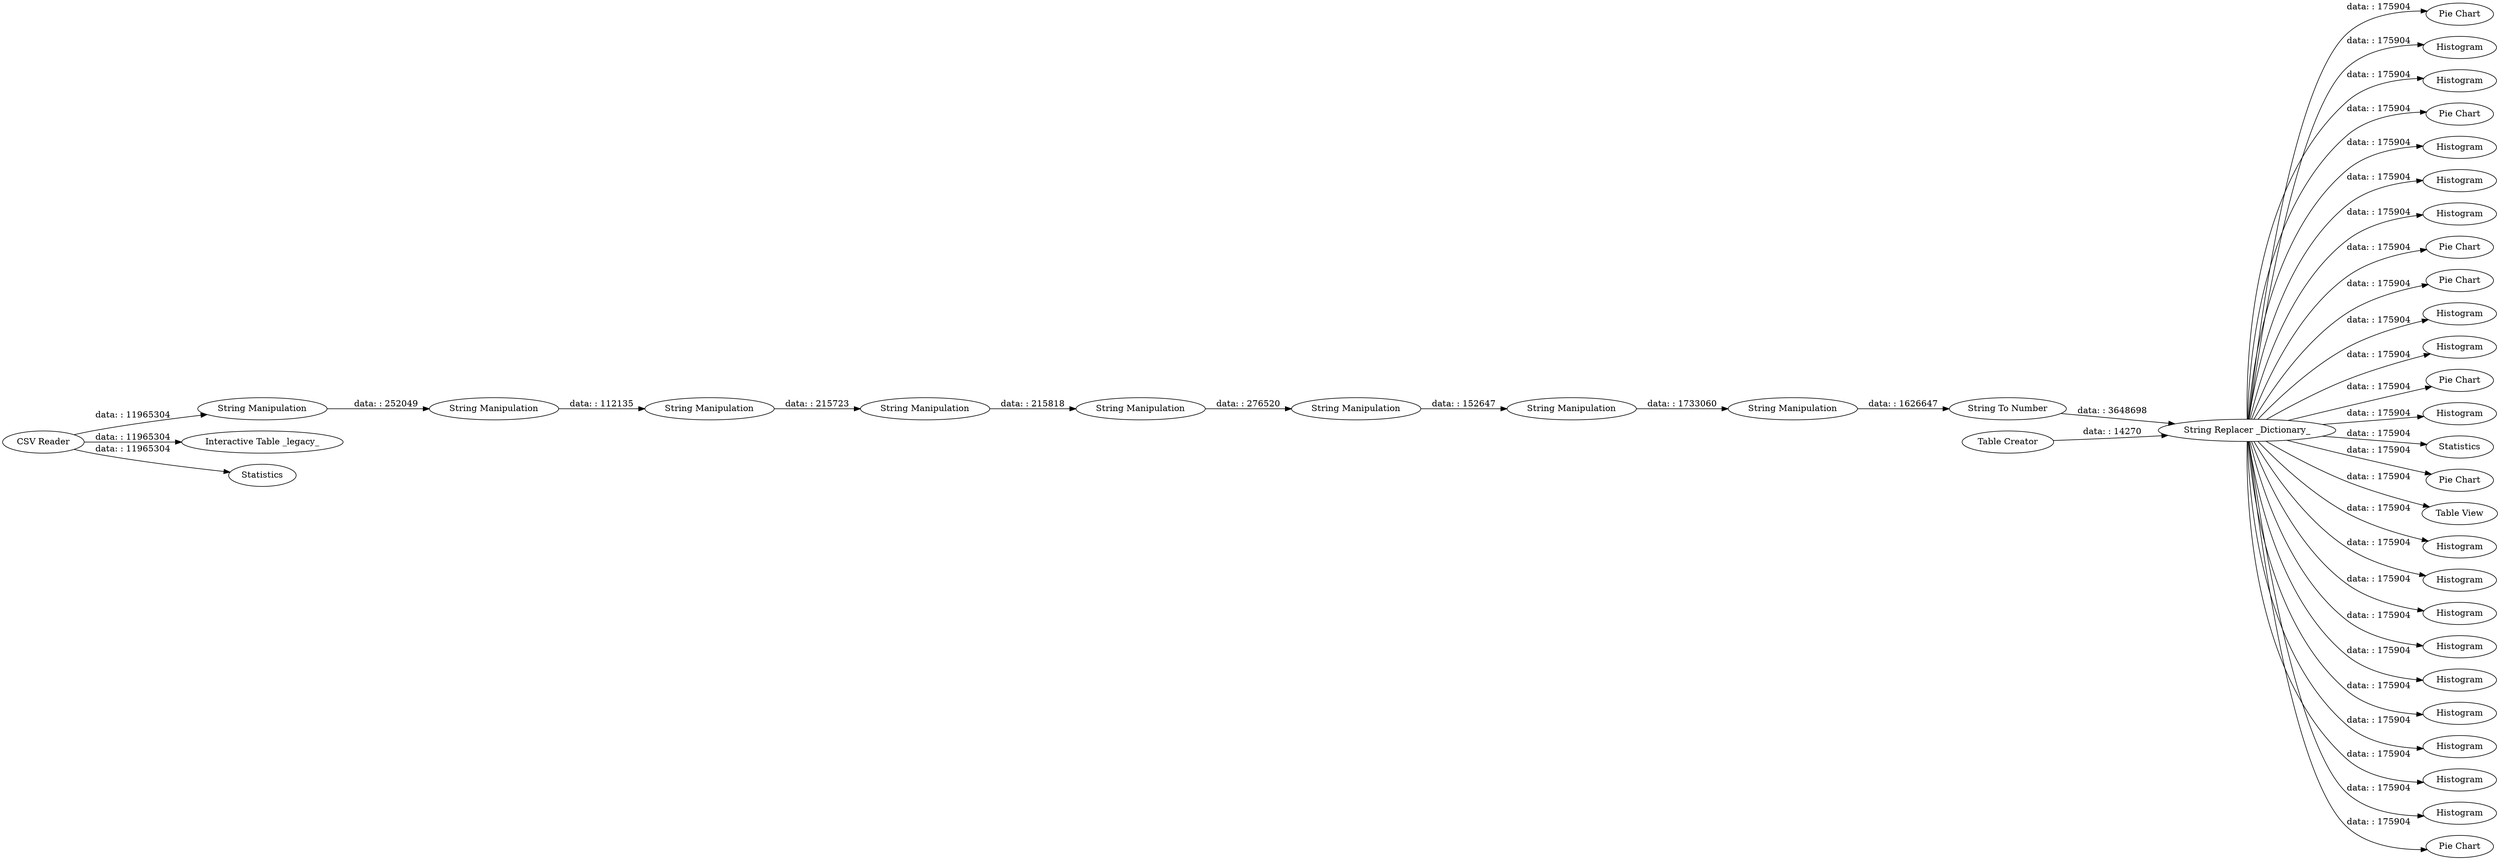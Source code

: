 digraph {
	"7613196670354379772_26" [label="Pie Chart"]
	"7613196670354379772_7" [label="String Manipulation"]
	"7613196670354379772_4" [label="String To Number"]
	"7613196670354379772_36" [label=Histogram]
	"7613196670354379772_30" [label="String Manipulation"]
	"7613196670354379772_17" [label=Histogram]
	"7613196670354379772_28" [label="Pie Chart"]
	"7613196670354379772_31" [label="String Manipulation"]
	"7613196670354379772_8" [label=Histogram]
	"7613196670354379772_25" [label=Histogram]
	"7613196670354379772_41" [label=Histogram]
	"7613196670354379772_39" [label="Pie Chart"]
	"7613196670354379772_5" [label="String Replacer _Dictionary_"]
	"7613196670354379772_2" [label="Interactive Table _legacy_"]
	"7613196670354379772_40" [label="Pie Chart"]
	"7613196670354379772_43" [label="String Manipulation"]
	"7613196670354379772_13" [label=Histogram]
	"7613196670354379772_6" [label="Table Creator"]
	"7613196670354379772_21" [label=Histogram]
	"7613196670354379772_23" [label="Pie Chart"]
	"7613196670354379772_16" [label=Histogram]
	"7613196670354379772_38" [label=Statistics]
	"7613196670354379772_19" [label="Pie Chart"]
	"7613196670354379772_37" [label="Table View"]
	"7613196670354379772_11" [label="String Manipulation"]
	"7613196670354379772_22" [label=Histogram]
	"7613196670354379772_27" [label=Histogram]
	"7613196670354379772_15" [label=Histogram]
	"7613196670354379772_42" [label=Histogram]
	"7613196670354379772_45" [label="String Manipulation"]
	"7613196670354379772_20" [label=Histogram]
	"7613196670354379772_10" [label="String Manipulation"]
	"7613196670354379772_1" [label="CSV Reader"]
	"7613196670354379772_24" [label=Histogram]
	"7613196670354379772_9" [label="String Manipulation"]
	"7613196670354379772_12" [label=Histogram]
	"7613196670354379772_18" [label=Histogram]
	"7613196670354379772_35" [label=Histogram]
	"7613196670354379772_3" [label=Statistics]
	"7613196670354379772_14" [label="Pie Chart"]
	"7613196670354379772_5" -> "7613196670354379772_14" [label="data: : 175904"]
	"7613196670354379772_5" -> "7613196670354379772_20" [label="data: : 175904"]
	"7613196670354379772_45" -> "7613196670354379772_4" [label="data: : 1626647"]
	"7613196670354379772_7" -> "7613196670354379772_9" [label="data: : 252049"]
	"7613196670354379772_5" -> "7613196670354379772_38" [label="data: : 175904"]
	"7613196670354379772_4" -> "7613196670354379772_5" [label="data: : 3648698"]
	"7613196670354379772_5" -> "7613196670354379772_28" [label="data: : 175904"]
	"7613196670354379772_5" -> "7613196670354379772_36" [label="data: : 175904"]
	"7613196670354379772_1" -> "7613196670354379772_2" [label="data: : 11965304"]
	"7613196670354379772_5" -> "7613196670354379772_35" [label="data: : 175904"]
	"7613196670354379772_5" -> "7613196670354379772_17" [label="data: : 175904"]
	"7613196670354379772_1" -> "7613196670354379772_7" [label="data: : 11965304"]
	"7613196670354379772_5" -> "7613196670354379772_39" [label="data: : 175904"]
	"7613196670354379772_10" -> "7613196670354379772_11" [label="data: : 215723"]
	"7613196670354379772_5" -> "7613196670354379772_19" [label="data: : 175904"]
	"7613196670354379772_5" -> "7613196670354379772_18" [label="data: : 175904"]
	"7613196670354379772_5" -> "7613196670354379772_23" [label="data: : 175904"]
	"7613196670354379772_5" -> "7613196670354379772_8" [label="data: : 175904"]
	"7613196670354379772_9" -> "7613196670354379772_10" [label="data: : 112135"]
	"7613196670354379772_31" -> "7613196670354379772_43" [label="data: : 152647"]
	"7613196670354379772_5" -> "7613196670354379772_24" [label="data: : 175904"]
	"7613196670354379772_30" -> "7613196670354379772_31" [label="data: : 276520"]
	"7613196670354379772_5" -> "7613196670354379772_25" [label="data: : 175904"]
	"7613196670354379772_5" -> "7613196670354379772_41" [label="data: : 175904"]
	"7613196670354379772_5" -> "7613196670354379772_42" [label="data: : 175904"]
	"7613196670354379772_5" -> "7613196670354379772_22" [label="data: : 175904"]
	"7613196670354379772_5" -> "7613196670354379772_16" [label="data: : 175904"]
	"7613196670354379772_5" -> "7613196670354379772_27" [label="data: : 175904"]
	"7613196670354379772_5" -> "7613196670354379772_13" [label="data: : 175904"]
	"7613196670354379772_5" -> "7613196670354379772_21" [label="data: : 175904"]
	"7613196670354379772_5" -> "7613196670354379772_26" [label="data: : 175904"]
	"7613196670354379772_5" -> "7613196670354379772_37" [label="data: : 175904"]
	"7613196670354379772_11" -> "7613196670354379772_30" [label="data: : 215818"]
	"7613196670354379772_5" -> "7613196670354379772_15" [label="data: : 175904"]
	"7613196670354379772_6" -> "7613196670354379772_5" [label="data: : 14270"]
	"7613196670354379772_43" -> "7613196670354379772_45" [label="data: : 1733060"]
	"7613196670354379772_1" -> "7613196670354379772_3" [label="data: : 11965304"]
	"7613196670354379772_5" -> "7613196670354379772_40" [label="data: : 175904"]
	"7613196670354379772_5" -> "7613196670354379772_12" [label="data: : 175904"]
	rankdir=LR
}
